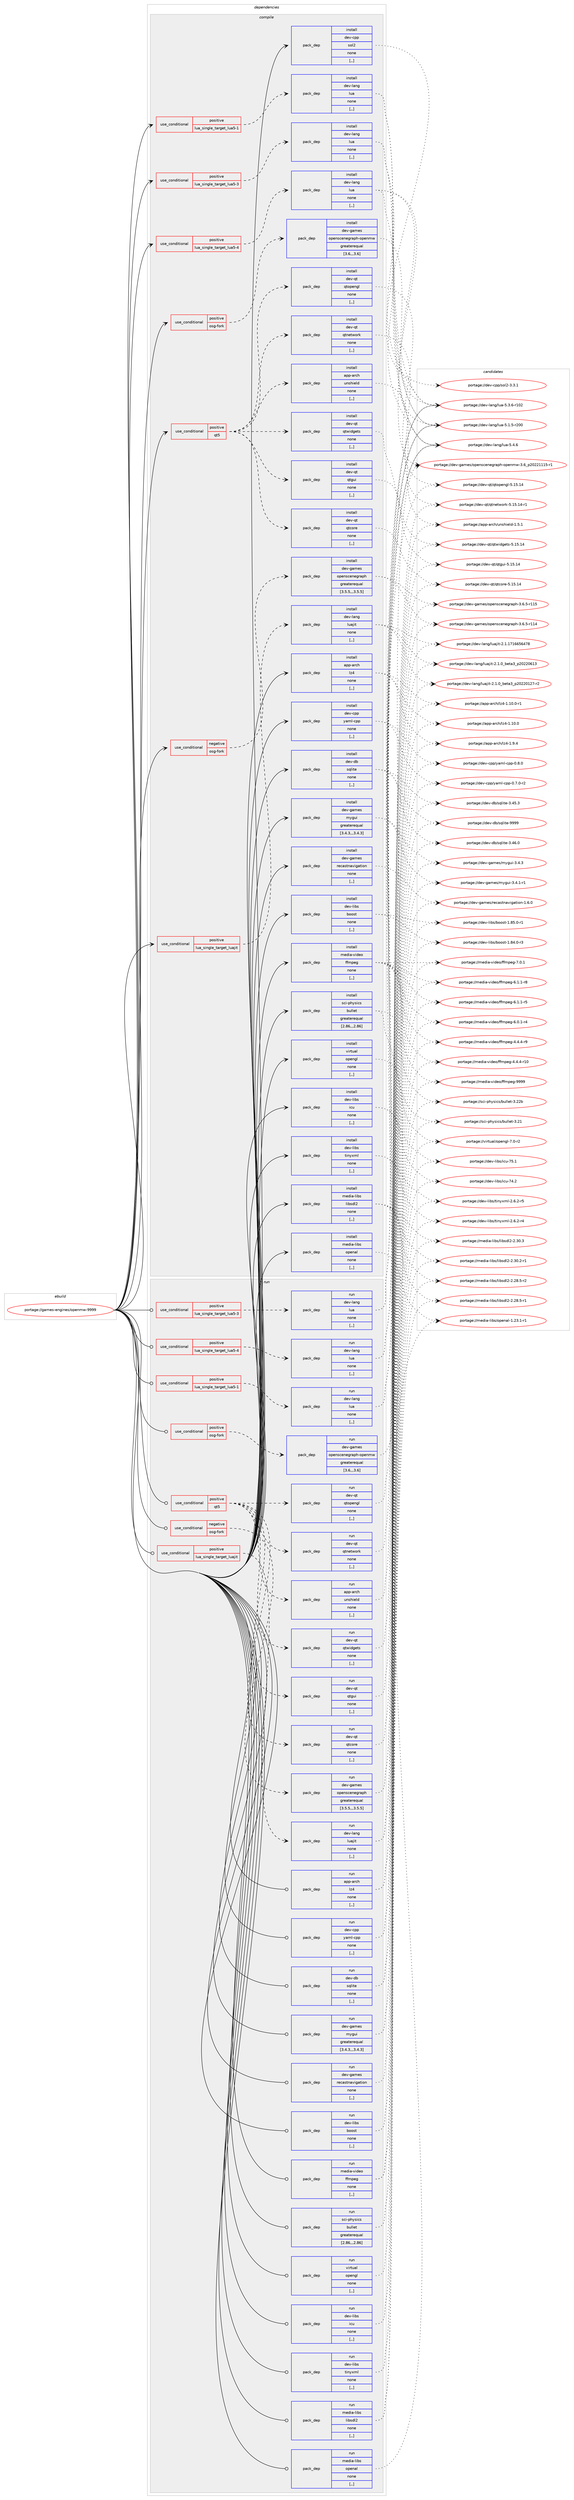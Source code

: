 digraph prolog {

# *************
# Graph options
# *************

newrank=true;
concentrate=true;
compound=true;
graph [rankdir=LR,fontname=Helvetica,fontsize=10,ranksep=1.5];#, ranksep=2.5, nodesep=0.2];
edge  [arrowhead=vee];
node  [fontname=Helvetica,fontsize=10];

# **********
# The ebuild
# **********

subgraph cluster_leftcol {
color=gray;
label=<<i>ebuild</i>>;
id [label="portage://games-engines/openmw-9999", color=red, width=4, href="../games-engines/openmw-9999.svg"];
}

# ****************
# The dependencies
# ****************

subgraph cluster_midcol {
color=gray;
label=<<i>dependencies</i>>;
subgraph cluster_compile {
fillcolor="#eeeeee";
style=filled;
label=<<i>compile</i>>;
subgraph cond63712 {
dependency228867 [label=<<TABLE BORDER="0" CELLBORDER="1" CELLSPACING="0" CELLPADDING="4"><TR><TD ROWSPAN="3" CELLPADDING="10">use_conditional</TD></TR><TR><TD>negative</TD></TR><TR><TD>osg-fork</TD></TR></TABLE>>, shape=none, color=red];
subgraph pack163662 {
dependency228868 [label=<<TABLE BORDER="0" CELLBORDER="1" CELLSPACING="0" CELLPADDING="4" WIDTH="220"><TR><TD ROWSPAN="6" CELLPADDING="30">pack_dep</TD></TR><TR><TD WIDTH="110">install</TD></TR><TR><TD>dev-games</TD></TR><TR><TD>openscenegraph</TD></TR><TR><TD>greaterequal</TD></TR><TR><TD>[3.5.5,,,3.5.5]</TD></TR></TABLE>>, shape=none, color=blue];
}
dependency228867:e -> dependency228868:w [weight=20,style="dashed",arrowhead="vee"];
}
id:e -> dependency228867:w [weight=20,style="solid",arrowhead="vee"];
subgraph cond63713 {
dependency228869 [label=<<TABLE BORDER="0" CELLBORDER="1" CELLSPACING="0" CELLPADDING="4"><TR><TD ROWSPAN="3" CELLPADDING="10">use_conditional</TD></TR><TR><TD>positive</TD></TR><TR><TD>lua_single_target_lua5-1</TD></TR></TABLE>>, shape=none, color=red];
subgraph pack163663 {
dependency228870 [label=<<TABLE BORDER="0" CELLBORDER="1" CELLSPACING="0" CELLPADDING="4" WIDTH="220"><TR><TD ROWSPAN="6" CELLPADDING="30">pack_dep</TD></TR><TR><TD WIDTH="110">install</TD></TR><TR><TD>dev-lang</TD></TR><TR><TD>lua</TD></TR><TR><TD>none</TD></TR><TR><TD>[,,]</TD></TR></TABLE>>, shape=none, color=blue];
}
dependency228869:e -> dependency228870:w [weight=20,style="dashed",arrowhead="vee"];
}
id:e -> dependency228869:w [weight=20,style="solid",arrowhead="vee"];
subgraph cond63714 {
dependency228871 [label=<<TABLE BORDER="0" CELLBORDER="1" CELLSPACING="0" CELLPADDING="4"><TR><TD ROWSPAN="3" CELLPADDING="10">use_conditional</TD></TR><TR><TD>positive</TD></TR><TR><TD>lua_single_target_lua5-3</TD></TR></TABLE>>, shape=none, color=red];
subgraph pack163664 {
dependency228872 [label=<<TABLE BORDER="0" CELLBORDER="1" CELLSPACING="0" CELLPADDING="4" WIDTH="220"><TR><TD ROWSPAN="6" CELLPADDING="30">pack_dep</TD></TR><TR><TD WIDTH="110">install</TD></TR><TR><TD>dev-lang</TD></TR><TR><TD>lua</TD></TR><TR><TD>none</TD></TR><TR><TD>[,,]</TD></TR></TABLE>>, shape=none, color=blue];
}
dependency228871:e -> dependency228872:w [weight=20,style="dashed",arrowhead="vee"];
}
id:e -> dependency228871:w [weight=20,style="solid",arrowhead="vee"];
subgraph cond63715 {
dependency228873 [label=<<TABLE BORDER="0" CELLBORDER="1" CELLSPACING="0" CELLPADDING="4"><TR><TD ROWSPAN="3" CELLPADDING="10">use_conditional</TD></TR><TR><TD>positive</TD></TR><TR><TD>lua_single_target_lua5-4</TD></TR></TABLE>>, shape=none, color=red];
subgraph pack163665 {
dependency228874 [label=<<TABLE BORDER="0" CELLBORDER="1" CELLSPACING="0" CELLPADDING="4" WIDTH="220"><TR><TD ROWSPAN="6" CELLPADDING="30">pack_dep</TD></TR><TR><TD WIDTH="110">install</TD></TR><TR><TD>dev-lang</TD></TR><TR><TD>lua</TD></TR><TR><TD>none</TD></TR><TR><TD>[,,]</TD></TR></TABLE>>, shape=none, color=blue];
}
dependency228873:e -> dependency228874:w [weight=20,style="dashed",arrowhead="vee"];
}
id:e -> dependency228873:w [weight=20,style="solid",arrowhead="vee"];
subgraph cond63716 {
dependency228875 [label=<<TABLE BORDER="0" CELLBORDER="1" CELLSPACING="0" CELLPADDING="4"><TR><TD ROWSPAN="3" CELLPADDING="10">use_conditional</TD></TR><TR><TD>positive</TD></TR><TR><TD>lua_single_target_luajit</TD></TR></TABLE>>, shape=none, color=red];
subgraph pack163666 {
dependency228876 [label=<<TABLE BORDER="0" CELLBORDER="1" CELLSPACING="0" CELLPADDING="4" WIDTH="220"><TR><TD ROWSPAN="6" CELLPADDING="30">pack_dep</TD></TR><TR><TD WIDTH="110">install</TD></TR><TR><TD>dev-lang</TD></TR><TR><TD>luajit</TD></TR><TR><TD>none</TD></TR><TR><TD>[,,]</TD></TR></TABLE>>, shape=none, color=blue];
}
dependency228875:e -> dependency228876:w [weight=20,style="dashed",arrowhead="vee"];
}
id:e -> dependency228875:w [weight=20,style="solid",arrowhead="vee"];
subgraph cond63717 {
dependency228877 [label=<<TABLE BORDER="0" CELLBORDER="1" CELLSPACING="0" CELLPADDING="4"><TR><TD ROWSPAN="3" CELLPADDING="10">use_conditional</TD></TR><TR><TD>positive</TD></TR><TR><TD>osg-fork</TD></TR></TABLE>>, shape=none, color=red];
subgraph pack163667 {
dependency228878 [label=<<TABLE BORDER="0" CELLBORDER="1" CELLSPACING="0" CELLPADDING="4" WIDTH="220"><TR><TD ROWSPAN="6" CELLPADDING="30">pack_dep</TD></TR><TR><TD WIDTH="110">install</TD></TR><TR><TD>dev-games</TD></TR><TR><TD>openscenegraph-openmw</TD></TR><TR><TD>greaterequal</TD></TR><TR><TD>[3.6,,,3.6]</TD></TR></TABLE>>, shape=none, color=blue];
}
dependency228877:e -> dependency228878:w [weight=20,style="dashed",arrowhead="vee"];
}
id:e -> dependency228877:w [weight=20,style="solid",arrowhead="vee"];
subgraph cond63718 {
dependency228879 [label=<<TABLE BORDER="0" CELLBORDER="1" CELLSPACING="0" CELLPADDING="4"><TR><TD ROWSPAN="3" CELLPADDING="10">use_conditional</TD></TR><TR><TD>positive</TD></TR><TR><TD>qt5</TD></TR></TABLE>>, shape=none, color=red];
subgraph pack163668 {
dependency228880 [label=<<TABLE BORDER="0" CELLBORDER="1" CELLSPACING="0" CELLPADDING="4" WIDTH="220"><TR><TD ROWSPAN="6" CELLPADDING="30">pack_dep</TD></TR><TR><TD WIDTH="110">install</TD></TR><TR><TD>app-arch</TD></TR><TR><TD>unshield</TD></TR><TR><TD>none</TD></TR><TR><TD>[,,]</TD></TR></TABLE>>, shape=none, color=blue];
}
dependency228879:e -> dependency228880:w [weight=20,style="dashed",arrowhead="vee"];
subgraph pack163669 {
dependency228881 [label=<<TABLE BORDER="0" CELLBORDER="1" CELLSPACING="0" CELLPADDING="4" WIDTH="220"><TR><TD ROWSPAN="6" CELLPADDING="30">pack_dep</TD></TR><TR><TD WIDTH="110">install</TD></TR><TR><TD>dev-qt</TD></TR><TR><TD>qtcore</TD></TR><TR><TD>none</TD></TR><TR><TD>[,,]</TD></TR></TABLE>>, shape=none, color=blue];
}
dependency228879:e -> dependency228881:w [weight=20,style="dashed",arrowhead="vee"];
subgraph pack163670 {
dependency228882 [label=<<TABLE BORDER="0" CELLBORDER="1" CELLSPACING="0" CELLPADDING="4" WIDTH="220"><TR><TD ROWSPAN="6" CELLPADDING="30">pack_dep</TD></TR><TR><TD WIDTH="110">install</TD></TR><TR><TD>dev-qt</TD></TR><TR><TD>qtgui</TD></TR><TR><TD>none</TD></TR><TR><TD>[,,]</TD></TR></TABLE>>, shape=none, color=blue];
}
dependency228879:e -> dependency228882:w [weight=20,style="dashed",arrowhead="vee"];
subgraph pack163671 {
dependency228883 [label=<<TABLE BORDER="0" CELLBORDER="1" CELLSPACING="0" CELLPADDING="4" WIDTH="220"><TR><TD ROWSPAN="6" CELLPADDING="30">pack_dep</TD></TR><TR><TD WIDTH="110">install</TD></TR><TR><TD>dev-qt</TD></TR><TR><TD>qtnetwork</TD></TR><TR><TD>none</TD></TR><TR><TD>[,,]</TD></TR></TABLE>>, shape=none, color=blue];
}
dependency228879:e -> dependency228883:w [weight=20,style="dashed",arrowhead="vee"];
subgraph pack163672 {
dependency228884 [label=<<TABLE BORDER="0" CELLBORDER="1" CELLSPACING="0" CELLPADDING="4" WIDTH="220"><TR><TD ROWSPAN="6" CELLPADDING="30">pack_dep</TD></TR><TR><TD WIDTH="110">install</TD></TR><TR><TD>dev-qt</TD></TR><TR><TD>qtopengl</TD></TR><TR><TD>none</TD></TR><TR><TD>[,,]</TD></TR></TABLE>>, shape=none, color=blue];
}
dependency228879:e -> dependency228884:w [weight=20,style="dashed",arrowhead="vee"];
subgraph pack163673 {
dependency228885 [label=<<TABLE BORDER="0" CELLBORDER="1" CELLSPACING="0" CELLPADDING="4" WIDTH="220"><TR><TD ROWSPAN="6" CELLPADDING="30">pack_dep</TD></TR><TR><TD WIDTH="110">install</TD></TR><TR><TD>dev-qt</TD></TR><TR><TD>qtwidgets</TD></TR><TR><TD>none</TD></TR><TR><TD>[,,]</TD></TR></TABLE>>, shape=none, color=blue];
}
dependency228879:e -> dependency228885:w [weight=20,style="dashed",arrowhead="vee"];
}
id:e -> dependency228879:w [weight=20,style="solid",arrowhead="vee"];
subgraph pack163674 {
dependency228886 [label=<<TABLE BORDER="0" CELLBORDER="1" CELLSPACING="0" CELLPADDING="4" WIDTH="220"><TR><TD ROWSPAN="6" CELLPADDING="30">pack_dep</TD></TR><TR><TD WIDTH="110">install</TD></TR><TR><TD>app-arch</TD></TR><TR><TD>lz4</TD></TR><TR><TD>none</TD></TR><TR><TD>[,,]</TD></TR></TABLE>>, shape=none, color=blue];
}
id:e -> dependency228886:w [weight=20,style="solid",arrowhead="vee"];
subgraph pack163675 {
dependency228887 [label=<<TABLE BORDER="0" CELLBORDER="1" CELLSPACING="0" CELLPADDING="4" WIDTH="220"><TR><TD ROWSPAN="6" CELLPADDING="30">pack_dep</TD></TR><TR><TD WIDTH="110">install</TD></TR><TR><TD>dev-cpp</TD></TR><TR><TD>sol2</TD></TR><TR><TD>none</TD></TR><TR><TD>[,,]</TD></TR></TABLE>>, shape=none, color=blue];
}
id:e -> dependency228887:w [weight=20,style="solid",arrowhead="vee"];
subgraph pack163676 {
dependency228888 [label=<<TABLE BORDER="0" CELLBORDER="1" CELLSPACING="0" CELLPADDING="4" WIDTH="220"><TR><TD ROWSPAN="6" CELLPADDING="30">pack_dep</TD></TR><TR><TD WIDTH="110">install</TD></TR><TR><TD>dev-cpp</TD></TR><TR><TD>yaml-cpp</TD></TR><TR><TD>none</TD></TR><TR><TD>[,,]</TD></TR></TABLE>>, shape=none, color=blue];
}
id:e -> dependency228888:w [weight=20,style="solid",arrowhead="vee"];
subgraph pack163677 {
dependency228889 [label=<<TABLE BORDER="0" CELLBORDER="1" CELLSPACING="0" CELLPADDING="4" WIDTH="220"><TR><TD ROWSPAN="6" CELLPADDING="30">pack_dep</TD></TR><TR><TD WIDTH="110">install</TD></TR><TR><TD>dev-db</TD></TR><TR><TD>sqlite</TD></TR><TR><TD>none</TD></TR><TR><TD>[,,]</TD></TR></TABLE>>, shape=none, color=blue];
}
id:e -> dependency228889:w [weight=20,style="solid",arrowhead="vee"];
subgraph pack163678 {
dependency228890 [label=<<TABLE BORDER="0" CELLBORDER="1" CELLSPACING="0" CELLPADDING="4" WIDTH="220"><TR><TD ROWSPAN="6" CELLPADDING="30">pack_dep</TD></TR><TR><TD WIDTH="110">install</TD></TR><TR><TD>dev-games</TD></TR><TR><TD>mygui</TD></TR><TR><TD>greaterequal</TD></TR><TR><TD>[3.4.3,,,3.4.3]</TD></TR></TABLE>>, shape=none, color=blue];
}
id:e -> dependency228890:w [weight=20,style="solid",arrowhead="vee"];
subgraph pack163679 {
dependency228891 [label=<<TABLE BORDER="0" CELLBORDER="1" CELLSPACING="0" CELLPADDING="4" WIDTH="220"><TR><TD ROWSPAN="6" CELLPADDING="30">pack_dep</TD></TR><TR><TD WIDTH="110">install</TD></TR><TR><TD>dev-games</TD></TR><TR><TD>recastnavigation</TD></TR><TR><TD>none</TD></TR><TR><TD>[,,]</TD></TR></TABLE>>, shape=none, color=blue];
}
id:e -> dependency228891:w [weight=20,style="solid",arrowhead="vee"];
subgraph pack163680 {
dependency228892 [label=<<TABLE BORDER="0" CELLBORDER="1" CELLSPACING="0" CELLPADDING="4" WIDTH="220"><TR><TD ROWSPAN="6" CELLPADDING="30">pack_dep</TD></TR><TR><TD WIDTH="110">install</TD></TR><TR><TD>dev-libs</TD></TR><TR><TD>boost</TD></TR><TR><TD>none</TD></TR><TR><TD>[,,]</TD></TR></TABLE>>, shape=none, color=blue];
}
id:e -> dependency228892:w [weight=20,style="solid",arrowhead="vee"];
subgraph pack163681 {
dependency228893 [label=<<TABLE BORDER="0" CELLBORDER="1" CELLSPACING="0" CELLPADDING="4" WIDTH="220"><TR><TD ROWSPAN="6" CELLPADDING="30">pack_dep</TD></TR><TR><TD WIDTH="110">install</TD></TR><TR><TD>dev-libs</TD></TR><TR><TD>icu</TD></TR><TR><TD>none</TD></TR><TR><TD>[,,]</TD></TR></TABLE>>, shape=none, color=blue];
}
id:e -> dependency228893:w [weight=20,style="solid",arrowhead="vee"];
subgraph pack163682 {
dependency228894 [label=<<TABLE BORDER="0" CELLBORDER="1" CELLSPACING="0" CELLPADDING="4" WIDTH="220"><TR><TD ROWSPAN="6" CELLPADDING="30">pack_dep</TD></TR><TR><TD WIDTH="110">install</TD></TR><TR><TD>dev-libs</TD></TR><TR><TD>tinyxml</TD></TR><TR><TD>none</TD></TR><TR><TD>[,,]</TD></TR></TABLE>>, shape=none, color=blue];
}
id:e -> dependency228894:w [weight=20,style="solid",arrowhead="vee"];
subgraph pack163683 {
dependency228895 [label=<<TABLE BORDER="0" CELLBORDER="1" CELLSPACING="0" CELLPADDING="4" WIDTH="220"><TR><TD ROWSPAN="6" CELLPADDING="30">pack_dep</TD></TR><TR><TD WIDTH="110">install</TD></TR><TR><TD>media-libs</TD></TR><TR><TD>libsdl2</TD></TR><TR><TD>none</TD></TR><TR><TD>[,,]</TD></TR></TABLE>>, shape=none, color=blue];
}
id:e -> dependency228895:w [weight=20,style="solid",arrowhead="vee"];
subgraph pack163684 {
dependency228896 [label=<<TABLE BORDER="0" CELLBORDER="1" CELLSPACING="0" CELLPADDING="4" WIDTH="220"><TR><TD ROWSPAN="6" CELLPADDING="30">pack_dep</TD></TR><TR><TD WIDTH="110">install</TD></TR><TR><TD>media-libs</TD></TR><TR><TD>openal</TD></TR><TR><TD>none</TD></TR><TR><TD>[,,]</TD></TR></TABLE>>, shape=none, color=blue];
}
id:e -> dependency228896:w [weight=20,style="solid",arrowhead="vee"];
subgraph pack163685 {
dependency228897 [label=<<TABLE BORDER="0" CELLBORDER="1" CELLSPACING="0" CELLPADDING="4" WIDTH="220"><TR><TD ROWSPAN="6" CELLPADDING="30">pack_dep</TD></TR><TR><TD WIDTH="110">install</TD></TR><TR><TD>media-video</TD></TR><TR><TD>ffmpeg</TD></TR><TR><TD>none</TD></TR><TR><TD>[,,]</TD></TR></TABLE>>, shape=none, color=blue];
}
id:e -> dependency228897:w [weight=20,style="solid",arrowhead="vee"];
subgraph pack163686 {
dependency228898 [label=<<TABLE BORDER="0" CELLBORDER="1" CELLSPACING="0" CELLPADDING="4" WIDTH="220"><TR><TD ROWSPAN="6" CELLPADDING="30">pack_dep</TD></TR><TR><TD WIDTH="110">install</TD></TR><TR><TD>sci-physics</TD></TR><TR><TD>bullet</TD></TR><TR><TD>greaterequal</TD></TR><TR><TD>[2.86,,,2.86]</TD></TR></TABLE>>, shape=none, color=blue];
}
id:e -> dependency228898:w [weight=20,style="solid",arrowhead="vee"];
subgraph pack163687 {
dependency228899 [label=<<TABLE BORDER="0" CELLBORDER="1" CELLSPACING="0" CELLPADDING="4" WIDTH="220"><TR><TD ROWSPAN="6" CELLPADDING="30">pack_dep</TD></TR><TR><TD WIDTH="110">install</TD></TR><TR><TD>virtual</TD></TR><TR><TD>opengl</TD></TR><TR><TD>none</TD></TR><TR><TD>[,,]</TD></TR></TABLE>>, shape=none, color=blue];
}
id:e -> dependency228899:w [weight=20,style="solid",arrowhead="vee"];
}
subgraph cluster_compileandrun {
fillcolor="#eeeeee";
style=filled;
label=<<i>compile and run</i>>;
}
subgraph cluster_run {
fillcolor="#eeeeee";
style=filled;
label=<<i>run</i>>;
subgraph cond63719 {
dependency228900 [label=<<TABLE BORDER="0" CELLBORDER="1" CELLSPACING="0" CELLPADDING="4"><TR><TD ROWSPAN="3" CELLPADDING="10">use_conditional</TD></TR><TR><TD>negative</TD></TR><TR><TD>osg-fork</TD></TR></TABLE>>, shape=none, color=red];
subgraph pack163688 {
dependency228901 [label=<<TABLE BORDER="0" CELLBORDER="1" CELLSPACING="0" CELLPADDING="4" WIDTH="220"><TR><TD ROWSPAN="6" CELLPADDING="30">pack_dep</TD></TR><TR><TD WIDTH="110">run</TD></TR><TR><TD>dev-games</TD></TR><TR><TD>openscenegraph</TD></TR><TR><TD>greaterequal</TD></TR><TR><TD>[3.5.5,,,3.5.5]</TD></TR></TABLE>>, shape=none, color=blue];
}
dependency228900:e -> dependency228901:w [weight=20,style="dashed",arrowhead="vee"];
}
id:e -> dependency228900:w [weight=20,style="solid",arrowhead="odot"];
subgraph cond63720 {
dependency228902 [label=<<TABLE BORDER="0" CELLBORDER="1" CELLSPACING="0" CELLPADDING="4"><TR><TD ROWSPAN="3" CELLPADDING="10">use_conditional</TD></TR><TR><TD>positive</TD></TR><TR><TD>lua_single_target_lua5-1</TD></TR></TABLE>>, shape=none, color=red];
subgraph pack163689 {
dependency228903 [label=<<TABLE BORDER="0" CELLBORDER="1" CELLSPACING="0" CELLPADDING="4" WIDTH="220"><TR><TD ROWSPAN="6" CELLPADDING="30">pack_dep</TD></TR><TR><TD WIDTH="110">run</TD></TR><TR><TD>dev-lang</TD></TR><TR><TD>lua</TD></TR><TR><TD>none</TD></TR><TR><TD>[,,]</TD></TR></TABLE>>, shape=none, color=blue];
}
dependency228902:e -> dependency228903:w [weight=20,style="dashed",arrowhead="vee"];
}
id:e -> dependency228902:w [weight=20,style="solid",arrowhead="odot"];
subgraph cond63721 {
dependency228904 [label=<<TABLE BORDER="0" CELLBORDER="1" CELLSPACING="0" CELLPADDING="4"><TR><TD ROWSPAN="3" CELLPADDING="10">use_conditional</TD></TR><TR><TD>positive</TD></TR><TR><TD>lua_single_target_lua5-3</TD></TR></TABLE>>, shape=none, color=red];
subgraph pack163690 {
dependency228905 [label=<<TABLE BORDER="0" CELLBORDER="1" CELLSPACING="0" CELLPADDING="4" WIDTH="220"><TR><TD ROWSPAN="6" CELLPADDING="30">pack_dep</TD></TR><TR><TD WIDTH="110">run</TD></TR><TR><TD>dev-lang</TD></TR><TR><TD>lua</TD></TR><TR><TD>none</TD></TR><TR><TD>[,,]</TD></TR></TABLE>>, shape=none, color=blue];
}
dependency228904:e -> dependency228905:w [weight=20,style="dashed",arrowhead="vee"];
}
id:e -> dependency228904:w [weight=20,style="solid",arrowhead="odot"];
subgraph cond63722 {
dependency228906 [label=<<TABLE BORDER="0" CELLBORDER="1" CELLSPACING="0" CELLPADDING="4"><TR><TD ROWSPAN="3" CELLPADDING="10">use_conditional</TD></TR><TR><TD>positive</TD></TR><TR><TD>lua_single_target_lua5-4</TD></TR></TABLE>>, shape=none, color=red];
subgraph pack163691 {
dependency228907 [label=<<TABLE BORDER="0" CELLBORDER="1" CELLSPACING="0" CELLPADDING="4" WIDTH="220"><TR><TD ROWSPAN="6" CELLPADDING="30">pack_dep</TD></TR><TR><TD WIDTH="110">run</TD></TR><TR><TD>dev-lang</TD></TR><TR><TD>lua</TD></TR><TR><TD>none</TD></TR><TR><TD>[,,]</TD></TR></TABLE>>, shape=none, color=blue];
}
dependency228906:e -> dependency228907:w [weight=20,style="dashed",arrowhead="vee"];
}
id:e -> dependency228906:w [weight=20,style="solid",arrowhead="odot"];
subgraph cond63723 {
dependency228908 [label=<<TABLE BORDER="0" CELLBORDER="1" CELLSPACING="0" CELLPADDING="4"><TR><TD ROWSPAN="3" CELLPADDING="10">use_conditional</TD></TR><TR><TD>positive</TD></TR><TR><TD>lua_single_target_luajit</TD></TR></TABLE>>, shape=none, color=red];
subgraph pack163692 {
dependency228909 [label=<<TABLE BORDER="0" CELLBORDER="1" CELLSPACING="0" CELLPADDING="4" WIDTH="220"><TR><TD ROWSPAN="6" CELLPADDING="30">pack_dep</TD></TR><TR><TD WIDTH="110">run</TD></TR><TR><TD>dev-lang</TD></TR><TR><TD>luajit</TD></TR><TR><TD>none</TD></TR><TR><TD>[,,]</TD></TR></TABLE>>, shape=none, color=blue];
}
dependency228908:e -> dependency228909:w [weight=20,style="dashed",arrowhead="vee"];
}
id:e -> dependency228908:w [weight=20,style="solid",arrowhead="odot"];
subgraph cond63724 {
dependency228910 [label=<<TABLE BORDER="0" CELLBORDER="1" CELLSPACING="0" CELLPADDING="4"><TR><TD ROWSPAN="3" CELLPADDING="10">use_conditional</TD></TR><TR><TD>positive</TD></TR><TR><TD>osg-fork</TD></TR></TABLE>>, shape=none, color=red];
subgraph pack163693 {
dependency228911 [label=<<TABLE BORDER="0" CELLBORDER="1" CELLSPACING="0" CELLPADDING="4" WIDTH="220"><TR><TD ROWSPAN="6" CELLPADDING="30">pack_dep</TD></TR><TR><TD WIDTH="110">run</TD></TR><TR><TD>dev-games</TD></TR><TR><TD>openscenegraph-openmw</TD></TR><TR><TD>greaterequal</TD></TR><TR><TD>[3.6,,,3.6]</TD></TR></TABLE>>, shape=none, color=blue];
}
dependency228910:e -> dependency228911:w [weight=20,style="dashed",arrowhead="vee"];
}
id:e -> dependency228910:w [weight=20,style="solid",arrowhead="odot"];
subgraph cond63725 {
dependency228912 [label=<<TABLE BORDER="0" CELLBORDER="1" CELLSPACING="0" CELLPADDING="4"><TR><TD ROWSPAN="3" CELLPADDING="10">use_conditional</TD></TR><TR><TD>positive</TD></TR><TR><TD>qt5</TD></TR></TABLE>>, shape=none, color=red];
subgraph pack163694 {
dependency228913 [label=<<TABLE BORDER="0" CELLBORDER="1" CELLSPACING="0" CELLPADDING="4" WIDTH="220"><TR><TD ROWSPAN="6" CELLPADDING="30">pack_dep</TD></TR><TR><TD WIDTH="110">run</TD></TR><TR><TD>app-arch</TD></TR><TR><TD>unshield</TD></TR><TR><TD>none</TD></TR><TR><TD>[,,]</TD></TR></TABLE>>, shape=none, color=blue];
}
dependency228912:e -> dependency228913:w [weight=20,style="dashed",arrowhead="vee"];
subgraph pack163695 {
dependency228914 [label=<<TABLE BORDER="0" CELLBORDER="1" CELLSPACING="0" CELLPADDING="4" WIDTH="220"><TR><TD ROWSPAN="6" CELLPADDING="30">pack_dep</TD></TR><TR><TD WIDTH="110">run</TD></TR><TR><TD>dev-qt</TD></TR><TR><TD>qtcore</TD></TR><TR><TD>none</TD></TR><TR><TD>[,,]</TD></TR></TABLE>>, shape=none, color=blue];
}
dependency228912:e -> dependency228914:w [weight=20,style="dashed",arrowhead="vee"];
subgraph pack163696 {
dependency228915 [label=<<TABLE BORDER="0" CELLBORDER="1" CELLSPACING="0" CELLPADDING="4" WIDTH="220"><TR><TD ROWSPAN="6" CELLPADDING="30">pack_dep</TD></TR><TR><TD WIDTH="110">run</TD></TR><TR><TD>dev-qt</TD></TR><TR><TD>qtgui</TD></TR><TR><TD>none</TD></TR><TR><TD>[,,]</TD></TR></TABLE>>, shape=none, color=blue];
}
dependency228912:e -> dependency228915:w [weight=20,style="dashed",arrowhead="vee"];
subgraph pack163697 {
dependency228916 [label=<<TABLE BORDER="0" CELLBORDER="1" CELLSPACING="0" CELLPADDING="4" WIDTH="220"><TR><TD ROWSPAN="6" CELLPADDING="30">pack_dep</TD></TR><TR><TD WIDTH="110">run</TD></TR><TR><TD>dev-qt</TD></TR><TR><TD>qtnetwork</TD></TR><TR><TD>none</TD></TR><TR><TD>[,,]</TD></TR></TABLE>>, shape=none, color=blue];
}
dependency228912:e -> dependency228916:w [weight=20,style="dashed",arrowhead="vee"];
subgraph pack163698 {
dependency228917 [label=<<TABLE BORDER="0" CELLBORDER="1" CELLSPACING="0" CELLPADDING="4" WIDTH="220"><TR><TD ROWSPAN="6" CELLPADDING="30">pack_dep</TD></TR><TR><TD WIDTH="110">run</TD></TR><TR><TD>dev-qt</TD></TR><TR><TD>qtopengl</TD></TR><TR><TD>none</TD></TR><TR><TD>[,,]</TD></TR></TABLE>>, shape=none, color=blue];
}
dependency228912:e -> dependency228917:w [weight=20,style="dashed",arrowhead="vee"];
subgraph pack163699 {
dependency228918 [label=<<TABLE BORDER="0" CELLBORDER="1" CELLSPACING="0" CELLPADDING="4" WIDTH="220"><TR><TD ROWSPAN="6" CELLPADDING="30">pack_dep</TD></TR><TR><TD WIDTH="110">run</TD></TR><TR><TD>dev-qt</TD></TR><TR><TD>qtwidgets</TD></TR><TR><TD>none</TD></TR><TR><TD>[,,]</TD></TR></TABLE>>, shape=none, color=blue];
}
dependency228912:e -> dependency228918:w [weight=20,style="dashed",arrowhead="vee"];
}
id:e -> dependency228912:w [weight=20,style="solid",arrowhead="odot"];
subgraph pack163700 {
dependency228919 [label=<<TABLE BORDER="0" CELLBORDER="1" CELLSPACING="0" CELLPADDING="4" WIDTH="220"><TR><TD ROWSPAN="6" CELLPADDING="30">pack_dep</TD></TR><TR><TD WIDTH="110">run</TD></TR><TR><TD>app-arch</TD></TR><TR><TD>lz4</TD></TR><TR><TD>none</TD></TR><TR><TD>[,,]</TD></TR></TABLE>>, shape=none, color=blue];
}
id:e -> dependency228919:w [weight=20,style="solid",arrowhead="odot"];
subgraph pack163701 {
dependency228920 [label=<<TABLE BORDER="0" CELLBORDER="1" CELLSPACING="0" CELLPADDING="4" WIDTH="220"><TR><TD ROWSPAN="6" CELLPADDING="30">pack_dep</TD></TR><TR><TD WIDTH="110">run</TD></TR><TR><TD>dev-cpp</TD></TR><TR><TD>yaml-cpp</TD></TR><TR><TD>none</TD></TR><TR><TD>[,,]</TD></TR></TABLE>>, shape=none, color=blue];
}
id:e -> dependency228920:w [weight=20,style="solid",arrowhead="odot"];
subgraph pack163702 {
dependency228921 [label=<<TABLE BORDER="0" CELLBORDER="1" CELLSPACING="0" CELLPADDING="4" WIDTH="220"><TR><TD ROWSPAN="6" CELLPADDING="30">pack_dep</TD></TR><TR><TD WIDTH="110">run</TD></TR><TR><TD>dev-db</TD></TR><TR><TD>sqlite</TD></TR><TR><TD>none</TD></TR><TR><TD>[,,]</TD></TR></TABLE>>, shape=none, color=blue];
}
id:e -> dependency228921:w [weight=20,style="solid",arrowhead="odot"];
subgraph pack163703 {
dependency228922 [label=<<TABLE BORDER="0" CELLBORDER="1" CELLSPACING="0" CELLPADDING="4" WIDTH="220"><TR><TD ROWSPAN="6" CELLPADDING="30">pack_dep</TD></TR><TR><TD WIDTH="110">run</TD></TR><TR><TD>dev-games</TD></TR><TR><TD>mygui</TD></TR><TR><TD>greaterequal</TD></TR><TR><TD>[3.4.3,,,3.4.3]</TD></TR></TABLE>>, shape=none, color=blue];
}
id:e -> dependency228922:w [weight=20,style="solid",arrowhead="odot"];
subgraph pack163704 {
dependency228923 [label=<<TABLE BORDER="0" CELLBORDER="1" CELLSPACING="0" CELLPADDING="4" WIDTH="220"><TR><TD ROWSPAN="6" CELLPADDING="30">pack_dep</TD></TR><TR><TD WIDTH="110">run</TD></TR><TR><TD>dev-games</TD></TR><TR><TD>recastnavigation</TD></TR><TR><TD>none</TD></TR><TR><TD>[,,]</TD></TR></TABLE>>, shape=none, color=blue];
}
id:e -> dependency228923:w [weight=20,style="solid",arrowhead="odot"];
subgraph pack163705 {
dependency228924 [label=<<TABLE BORDER="0" CELLBORDER="1" CELLSPACING="0" CELLPADDING="4" WIDTH="220"><TR><TD ROWSPAN="6" CELLPADDING="30">pack_dep</TD></TR><TR><TD WIDTH="110">run</TD></TR><TR><TD>dev-libs</TD></TR><TR><TD>boost</TD></TR><TR><TD>none</TD></TR><TR><TD>[,,]</TD></TR></TABLE>>, shape=none, color=blue];
}
id:e -> dependency228924:w [weight=20,style="solid",arrowhead="odot"];
subgraph pack163706 {
dependency228925 [label=<<TABLE BORDER="0" CELLBORDER="1" CELLSPACING="0" CELLPADDING="4" WIDTH="220"><TR><TD ROWSPAN="6" CELLPADDING="30">pack_dep</TD></TR><TR><TD WIDTH="110">run</TD></TR><TR><TD>dev-libs</TD></TR><TR><TD>icu</TD></TR><TR><TD>none</TD></TR><TR><TD>[,,]</TD></TR></TABLE>>, shape=none, color=blue];
}
id:e -> dependency228925:w [weight=20,style="solid",arrowhead="odot"];
subgraph pack163707 {
dependency228926 [label=<<TABLE BORDER="0" CELLBORDER="1" CELLSPACING="0" CELLPADDING="4" WIDTH="220"><TR><TD ROWSPAN="6" CELLPADDING="30">pack_dep</TD></TR><TR><TD WIDTH="110">run</TD></TR><TR><TD>dev-libs</TD></TR><TR><TD>tinyxml</TD></TR><TR><TD>none</TD></TR><TR><TD>[,,]</TD></TR></TABLE>>, shape=none, color=blue];
}
id:e -> dependency228926:w [weight=20,style="solid",arrowhead="odot"];
subgraph pack163708 {
dependency228927 [label=<<TABLE BORDER="0" CELLBORDER="1" CELLSPACING="0" CELLPADDING="4" WIDTH="220"><TR><TD ROWSPAN="6" CELLPADDING="30">pack_dep</TD></TR><TR><TD WIDTH="110">run</TD></TR><TR><TD>media-libs</TD></TR><TR><TD>libsdl2</TD></TR><TR><TD>none</TD></TR><TR><TD>[,,]</TD></TR></TABLE>>, shape=none, color=blue];
}
id:e -> dependency228927:w [weight=20,style="solid",arrowhead="odot"];
subgraph pack163709 {
dependency228928 [label=<<TABLE BORDER="0" CELLBORDER="1" CELLSPACING="0" CELLPADDING="4" WIDTH="220"><TR><TD ROWSPAN="6" CELLPADDING="30">pack_dep</TD></TR><TR><TD WIDTH="110">run</TD></TR><TR><TD>media-libs</TD></TR><TR><TD>openal</TD></TR><TR><TD>none</TD></TR><TR><TD>[,,]</TD></TR></TABLE>>, shape=none, color=blue];
}
id:e -> dependency228928:w [weight=20,style="solid",arrowhead="odot"];
subgraph pack163710 {
dependency228929 [label=<<TABLE BORDER="0" CELLBORDER="1" CELLSPACING="0" CELLPADDING="4" WIDTH="220"><TR><TD ROWSPAN="6" CELLPADDING="30">pack_dep</TD></TR><TR><TD WIDTH="110">run</TD></TR><TR><TD>media-video</TD></TR><TR><TD>ffmpeg</TD></TR><TR><TD>none</TD></TR><TR><TD>[,,]</TD></TR></TABLE>>, shape=none, color=blue];
}
id:e -> dependency228929:w [weight=20,style="solid",arrowhead="odot"];
subgraph pack163711 {
dependency228930 [label=<<TABLE BORDER="0" CELLBORDER="1" CELLSPACING="0" CELLPADDING="4" WIDTH="220"><TR><TD ROWSPAN="6" CELLPADDING="30">pack_dep</TD></TR><TR><TD WIDTH="110">run</TD></TR><TR><TD>sci-physics</TD></TR><TR><TD>bullet</TD></TR><TR><TD>greaterequal</TD></TR><TR><TD>[2.86,,,2.86]</TD></TR></TABLE>>, shape=none, color=blue];
}
id:e -> dependency228930:w [weight=20,style="solid",arrowhead="odot"];
subgraph pack163712 {
dependency228931 [label=<<TABLE BORDER="0" CELLBORDER="1" CELLSPACING="0" CELLPADDING="4" WIDTH="220"><TR><TD ROWSPAN="6" CELLPADDING="30">pack_dep</TD></TR><TR><TD WIDTH="110">run</TD></TR><TR><TD>virtual</TD></TR><TR><TD>opengl</TD></TR><TR><TD>none</TD></TR><TR><TD>[,,]</TD></TR></TABLE>>, shape=none, color=blue];
}
id:e -> dependency228931:w [weight=20,style="solid",arrowhead="odot"];
}
}

# **************
# The candidates
# **************

subgraph cluster_choices {
rank=same;
color=gray;
label=<<i>candidates</i>>;

subgraph choice163662 {
color=black;
nodesep=1;
choice100101118451039710910111547111112101110115991011101011031149711210445514654465345114494953 [label="portage://dev-games/openscenegraph-3.6.5-r115", color=red, width=4,href="../dev-games/openscenegraph-3.6.5-r115.svg"];
choice100101118451039710910111547111112101110115991011101011031149711210445514654465345114494952 [label="portage://dev-games/openscenegraph-3.6.5-r114", color=red, width=4,href="../dev-games/openscenegraph-3.6.5-r114.svg"];
dependency228868:e -> choice100101118451039710910111547111112101110115991011101011031149711210445514654465345114494953:w [style=dotted,weight="100"];
dependency228868:e -> choice100101118451039710910111547111112101110115991011101011031149711210445514654465345114494952:w [style=dotted,weight="100"];
}
subgraph choice163663 {
color=black;
nodesep=1;
choice10010111845108971101034710811797455346524654 [label="portage://dev-lang/lua-5.4.6", color=red, width=4,href="../dev-lang/lua-5.4.6.svg"];
choice1001011184510897110103471081179745534651465445114494850 [label="portage://dev-lang/lua-5.3.6-r102", color=red, width=4,href="../dev-lang/lua-5.3.6-r102.svg"];
choice1001011184510897110103471081179745534649465345114504848 [label="portage://dev-lang/lua-5.1.5-r200", color=red, width=4,href="../dev-lang/lua-5.1.5-r200.svg"];
dependency228870:e -> choice10010111845108971101034710811797455346524654:w [style=dotted,weight="100"];
dependency228870:e -> choice1001011184510897110103471081179745534651465445114494850:w [style=dotted,weight="100"];
dependency228870:e -> choice1001011184510897110103471081179745534649465345114504848:w [style=dotted,weight="100"];
}
subgraph choice163664 {
color=black;
nodesep=1;
choice10010111845108971101034710811797455346524654 [label="portage://dev-lang/lua-5.4.6", color=red, width=4,href="../dev-lang/lua-5.4.6.svg"];
choice1001011184510897110103471081179745534651465445114494850 [label="portage://dev-lang/lua-5.3.6-r102", color=red, width=4,href="../dev-lang/lua-5.3.6-r102.svg"];
choice1001011184510897110103471081179745534649465345114504848 [label="portage://dev-lang/lua-5.1.5-r200", color=red, width=4,href="../dev-lang/lua-5.1.5-r200.svg"];
dependency228872:e -> choice10010111845108971101034710811797455346524654:w [style=dotted,weight="100"];
dependency228872:e -> choice1001011184510897110103471081179745534651465445114494850:w [style=dotted,weight="100"];
dependency228872:e -> choice1001011184510897110103471081179745534649465345114504848:w [style=dotted,weight="100"];
}
subgraph choice163665 {
color=black;
nodesep=1;
choice10010111845108971101034710811797455346524654 [label="portage://dev-lang/lua-5.4.6", color=red, width=4,href="../dev-lang/lua-5.4.6.svg"];
choice1001011184510897110103471081179745534651465445114494850 [label="portage://dev-lang/lua-5.3.6-r102", color=red, width=4,href="../dev-lang/lua-5.3.6-r102.svg"];
choice1001011184510897110103471081179745534649465345114504848 [label="portage://dev-lang/lua-5.1.5-r200", color=red, width=4,href="../dev-lang/lua-5.1.5-r200.svg"];
dependency228874:e -> choice10010111845108971101034710811797455346524654:w [style=dotted,weight="100"];
dependency228874:e -> choice1001011184510897110103471081179745534651465445114494850:w [style=dotted,weight="100"];
dependency228874:e -> choice1001011184510897110103471081179745534649465345114504848:w [style=dotted,weight="100"];
}
subgraph choice163666 {
color=black;
nodesep=1;
choice10010111845108971101034710811797106105116455046494649554954545354525556 [label="portage://dev-lang/luajit-2.1.1716656478", color=red, width=4,href="../dev-lang/luajit-2.1.1716656478.svg"];
choice1001011184510897110103471081179710610511645504649464895981011169751951125048505048544951 [label="portage://dev-lang/luajit-2.1.0_beta3_p20220613", color=red, width=4,href="../dev-lang/luajit-2.1.0_beta3_p20220613.svg"];
choice10010111845108971101034710811797106105116455046494648959810111697519511250485050484950554511450 [label="portage://dev-lang/luajit-2.1.0_beta3_p20220127-r2", color=red, width=4,href="../dev-lang/luajit-2.1.0_beta3_p20220127-r2.svg"];
dependency228876:e -> choice10010111845108971101034710811797106105116455046494649554954545354525556:w [style=dotted,weight="100"];
dependency228876:e -> choice1001011184510897110103471081179710610511645504649464895981011169751951125048505048544951:w [style=dotted,weight="100"];
dependency228876:e -> choice10010111845108971101034710811797106105116455046494648959810111697519511250485050484950554511450:w [style=dotted,weight="100"];
}
subgraph choice163667 {
color=black;
nodesep=1;
choice100101118451039710910111547111112101110115991011101011031149711210445111112101110109119455146549511250485050494949534511449 [label="portage://dev-games/openscenegraph-openmw-3.6_p20221115-r1", color=red, width=4,href="../dev-games/openscenegraph-openmw-3.6_p20221115-r1.svg"];
dependency228878:e -> choice100101118451039710910111547111112101110115991011101011031149711210445111112101110109119455146549511250485050494949534511449:w [style=dotted,weight="100"];
}
subgraph choice163668 {
color=black;
nodesep=1;
choice9711211245971149910447117110115104105101108100454946534649 [label="portage://app-arch/unshield-1.5.1", color=red, width=4,href="../app-arch/unshield-1.5.1.svg"];
dependency228880:e -> choice9711211245971149910447117110115104105101108100454946534649:w [style=dotted,weight="100"];
}
subgraph choice163669 {
color=black;
nodesep=1;
choice1001011184511311647113116991111141014553464953464952 [label="portage://dev-qt/qtcore-5.15.14", color=red, width=4,href="../dev-qt/qtcore-5.15.14.svg"];
dependency228881:e -> choice1001011184511311647113116991111141014553464953464952:w [style=dotted,weight="100"];
}
subgraph choice163670 {
color=black;
nodesep=1;
choice10010111845113116471131161031171054553464953464952 [label="portage://dev-qt/qtgui-5.15.14", color=red, width=4,href="../dev-qt/qtgui-5.15.14.svg"];
dependency228882:e -> choice10010111845113116471131161031171054553464953464952:w [style=dotted,weight="100"];
}
subgraph choice163671 {
color=black;
nodesep=1;
choice100101118451131164711311611010111611911111410745534649534649524511449 [label="portage://dev-qt/qtnetwork-5.15.14-r1", color=red, width=4,href="../dev-qt/qtnetwork-5.15.14-r1.svg"];
dependency228883:e -> choice100101118451131164711311611010111611911111410745534649534649524511449:w [style=dotted,weight="100"];
}
subgraph choice163672 {
color=black;
nodesep=1;
choice10010111845113116471131161111121011101031084553464953464952 [label="portage://dev-qt/qtopengl-5.15.14", color=red, width=4,href="../dev-qt/qtopengl-5.15.14.svg"];
dependency228884:e -> choice10010111845113116471131161111121011101031084553464953464952:w [style=dotted,weight="100"];
}
subgraph choice163673 {
color=black;
nodesep=1;
choice10010111845113116471131161191051001031011161154553464953464952 [label="portage://dev-qt/qtwidgets-5.15.14", color=red, width=4,href="../dev-qt/qtwidgets-5.15.14.svg"];
dependency228885:e -> choice10010111845113116471131161191051001031011161154553464953464952:w [style=dotted,weight="100"];
}
subgraph choice163674 {
color=black;
nodesep=1;
choice971121124597114991044710812252454946494846484511449 [label="portage://app-arch/lz4-1.10.0-r1", color=red, width=4,href="../app-arch/lz4-1.10.0-r1.svg"];
choice97112112459711499104471081225245494649484648 [label="portage://app-arch/lz4-1.10.0", color=red, width=4,href="../app-arch/lz4-1.10.0.svg"];
choice971121124597114991044710812252454946574652 [label="portage://app-arch/lz4-1.9.4", color=red, width=4,href="../app-arch/lz4-1.9.4.svg"];
dependency228886:e -> choice971121124597114991044710812252454946494846484511449:w [style=dotted,weight="100"];
dependency228886:e -> choice97112112459711499104471081225245494649484648:w [style=dotted,weight="100"];
dependency228886:e -> choice971121124597114991044710812252454946574652:w [style=dotted,weight="100"];
}
subgraph choice163675 {
color=black;
nodesep=1;
choice10010111845991121124711511110850455146514649 [label="portage://dev-cpp/sol2-3.3.1", color=red, width=4,href="../dev-cpp/sol2-3.3.1.svg"];
dependency228887:e -> choice10010111845991121124711511110850455146514649:w [style=dotted,weight="100"];
}
subgraph choice163676 {
color=black;
nodesep=1;
choice100101118459911211247121971091084599112112454846564648 [label="portage://dev-cpp/yaml-cpp-0.8.0", color=red, width=4,href="../dev-cpp/yaml-cpp-0.8.0.svg"];
choice1001011184599112112471219710910845991121124548465546484511450 [label="portage://dev-cpp/yaml-cpp-0.7.0-r2", color=red, width=4,href="../dev-cpp/yaml-cpp-0.7.0-r2.svg"];
dependency228888:e -> choice100101118459911211247121971091084599112112454846564648:w [style=dotted,weight="100"];
dependency228888:e -> choice1001011184599112112471219710910845991121124548465546484511450:w [style=dotted,weight="100"];
}
subgraph choice163677 {
color=black;
nodesep=1;
choice1001011184510098471151131081051161014557575757 [label="portage://dev-db/sqlite-9999", color=red, width=4,href="../dev-db/sqlite-9999.svg"];
choice10010111845100984711511310810511610145514652544648 [label="portage://dev-db/sqlite-3.46.0", color=red, width=4,href="../dev-db/sqlite-3.46.0.svg"];
choice10010111845100984711511310810511610145514652534651 [label="portage://dev-db/sqlite-3.45.3", color=red, width=4,href="../dev-db/sqlite-3.45.3.svg"];
dependency228889:e -> choice1001011184510098471151131081051161014557575757:w [style=dotted,weight="100"];
dependency228889:e -> choice10010111845100984711511310810511610145514652544648:w [style=dotted,weight="100"];
dependency228889:e -> choice10010111845100984711511310810511610145514652534651:w [style=dotted,weight="100"];
}
subgraph choice163678 {
color=black;
nodesep=1;
choice100101118451039710910111547109121103117105455146524651 [label="portage://dev-games/mygui-3.4.3", color=red, width=4,href="../dev-games/mygui-3.4.3.svg"];
choice1001011184510397109101115471091211031171054551465246494511449 [label="portage://dev-games/mygui-3.4.1-r1", color=red, width=4,href="../dev-games/mygui-3.4.1-r1.svg"];
dependency228890:e -> choice100101118451039710910111547109121103117105455146524651:w [style=dotted,weight="100"];
dependency228890:e -> choice1001011184510397109101115471091211031171054551465246494511449:w [style=dotted,weight="100"];
}
subgraph choice163679 {
color=black;
nodesep=1;
choice10010111845103971091011154711410199971151161109711810510397116105111110454946544648 [label="portage://dev-games/recastnavigation-1.6.0", color=red, width=4,href="../dev-games/recastnavigation-1.6.0.svg"];
dependency228891:e -> choice10010111845103971091011154711410199971151161109711810510397116105111110454946544648:w [style=dotted,weight="100"];
}
subgraph choice163680 {
color=black;
nodesep=1;
choice10010111845108105981154798111111115116454946565346484511449 [label="portage://dev-libs/boost-1.85.0-r1", color=red, width=4,href="../dev-libs/boost-1.85.0-r1.svg"];
choice10010111845108105981154798111111115116454946565246484511451 [label="portage://dev-libs/boost-1.84.0-r3", color=red, width=4,href="../dev-libs/boost-1.84.0-r3.svg"];
dependency228892:e -> choice10010111845108105981154798111111115116454946565346484511449:w [style=dotted,weight="100"];
dependency228892:e -> choice10010111845108105981154798111111115116454946565246484511451:w [style=dotted,weight="100"];
}
subgraph choice163681 {
color=black;
nodesep=1;
choice100101118451081059811547105991174555534649 [label="portage://dev-libs/icu-75.1", color=red, width=4,href="../dev-libs/icu-75.1.svg"];
choice100101118451081059811547105991174555524650 [label="portage://dev-libs/icu-74.2", color=red, width=4,href="../dev-libs/icu-74.2.svg"];
dependency228893:e -> choice100101118451081059811547105991174555534649:w [style=dotted,weight="100"];
dependency228893:e -> choice100101118451081059811547105991174555524650:w [style=dotted,weight="100"];
}
subgraph choice163682 {
color=black;
nodesep=1;
choice1001011184510810598115471161051101211201091084550465446504511453 [label="portage://dev-libs/tinyxml-2.6.2-r5", color=red, width=4,href="../dev-libs/tinyxml-2.6.2-r5.svg"];
choice1001011184510810598115471161051101211201091084550465446504511452 [label="portage://dev-libs/tinyxml-2.6.2-r4", color=red, width=4,href="../dev-libs/tinyxml-2.6.2-r4.svg"];
dependency228894:e -> choice1001011184510810598115471161051101211201091084550465446504511453:w [style=dotted,weight="100"];
dependency228894:e -> choice1001011184510810598115471161051101211201091084550465446504511452:w [style=dotted,weight="100"];
}
subgraph choice163683 {
color=black;
nodesep=1;
choice10910110010597451081059811547108105981151001085045504651484651 [label="portage://media-libs/libsdl2-2.30.3", color=red, width=4,href="../media-libs/libsdl2-2.30.3.svg"];
choice109101100105974510810598115471081059811510010850455046514846504511449 [label="portage://media-libs/libsdl2-2.30.2-r1", color=red, width=4,href="../media-libs/libsdl2-2.30.2-r1.svg"];
choice109101100105974510810598115471081059811510010850455046505646534511450 [label="portage://media-libs/libsdl2-2.28.5-r2", color=red, width=4,href="../media-libs/libsdl2-2.28.5-r2.svg"];
choice109101100105974510810598115471081059811510010850455046505646534511449 [label="portage://media-libs/libsdl2-2.28.5-r1", color=red, width=4,href="../media-libs/libsdl2-2.28.5-r1.svg"];
dependency228895:e -> choice10910110010597451081059811547108105981151001085045504651484651:w [style=dotted,weight="100"];
dependency228895:e -> choice109101100105974510810598115471081059811510010850455046514846504511449:w [style=dotted,weight="100"];
dependency228895:e -> choice109101100105974510810598115471081059811510010850455046505646534511450:w [style=dotted,weight="100"];
dependency228895:e -> choice109101100105974510810598115471081059811510010850455046505646534511449:w [style=dotted,weight="100"];
}
subgraph choice163684 {
color=black;
nodesep=1;
choice1091011001059745108105981154711111210111097108454946505146494511449 [label="portage://media-libs/openal-1.23.1-r1", color=red, width=4,href="../media-libs/openal-1.23.1-r1.svg"];
dependency228896:e -> choice1091011001059745108105981154711111210111097108454946505146494511449:w [style=dotted,weight="100"];
}
subgraph choice163685 {
color=black;
nodesep=1;
choice1091011001059745118105100101111471021021091121011034557575757 [label="portage://media-video/ffmpeg-9999", color=red, width=4,href="../media-video/ffmpeg-9999.svg"];
choice109101100105974511810510010111147102102109112101103455546484649 [label="portage://media-video/ffmpeg-7.0.1", color=red, width=4,href="../media-video/ffmpeg-7.0.1.svg"];
choice1091011001059745118105100101111471021021091121011034554464946494511456 [label="portage://media-video/ffmpeg-6.1.1-r8", color=red, width=4,href="../media-video/ffmpeg-6.1.1-r8.svg"];
choice1091011001059745118105100101111471021021091121011034554464946494511453 [label="portage://media-video/ffmpeg-6.1.1-r5", color=red, width=4,href="../media-video/ffmpeg-6.1.1-r5.svg"];
choice1091011001059745118105100101111471021021091121011034554464846494511452 [label="portage://media-video/ffmpeg-6.0.1-r4", color=red, width=4,href="../media-video/ffmpeg-6.0.1-r4.svg"];
choice1091011001059745118105100101111471021021091121011034552465246524511457 [label="portage://media-video/ffmpeg-4.4.4-r9", color=red, width=4,href="../media-video/ffmpeg-4.4.4-r9.svg"];
choice109101100105974511810510010111147102102109112101103455246524652451144948 [label="portage://media-video/ffmpeg-4.4.4-r10", color=red, width=4,href="../media-video/ffmpeg-4.4.4-r10.svg"];
dependency228897:e -> choice1091011001059745118105100101111471021021091121011034557575757:w [style=dotted,weight="100"];
dependency228897:e -> choice109101100105974511810510010111147102102109112101103455546484649:w [style=dotted,weight="100"];
dependency228897:e -> choice1091011001059745118105100101111471021021091121011034554464946494511456:w [style=dotted,weight="100"];
dependency228897:e -> choice1091011001059745118105100101111471021021091121011034554464946494511453:w [style=dotted,weight="100"];
dependency228897:e -> choice1091011001059745118105100101111471021021091121011034554464846494511452:w [style=dotted,weight="100"];
dependency228897:e -> choice1091011001059745118105100101111471021021091121011034552465246524511457:w [style=dotted,weight="100"];
dependency228897:e -> choice109101100105974511810510010111147102102109112101103455246524652451144948:w [style=dotted,weight="100"];
}
subgraph choice163686 {
color=black;
nodesep=1;
choice1159910545112104121115105991154798117108108101116455146505098 [label="portage://sci-physics/bullet-3.22b", color=red, width=4,href="../sci-physics/bullet-3.22b.svg"];
choice11599105451121041211151059911547981171081081011164551465049 [label="portage://sci-physics/bullet-3.21", color=red, width=4,href="../sci-physics/bullet-3.21.svg"];
dependency228898:e -> choice1159910545112104121115105991154798117108108101116455146505098:w [style=dotted,weight="100"];
dependency228898:e -> choice11599105451121041211151059911547981171081081011164551465049:w [style=dotted,weight="100"];
}
subgraph choice163687 {
color=black;
nodesep=1;
choice1181051141161179710847111112101110103108455546484511450 [label="portage://virtual/opengl-7.0-r2", color=red, width=4,href="../virtual/opengl-7.0-r2.svg"];
dependency228899:e -> choice1181051141161179710847111112101110103108455546484511450:w [style=dotted,weight="100"];
}
subgraph choice163688 {
color=black;
nodesep=1;
choice100101118451039710910111547111112101110115991011101011031149711210445514654465345114494953 [label="portage://dev-games/openscenegraph-3.6.5-r115", color=red, width=4,href="../dev-games/openscenegraph-3.6.5-r115.svg"];
choice100101118451039710910111547111112101110115991011101011031149711210445514654465345114494952 [label="portage://dev-games/openscenegraph-3.6.5-r114", color=red, width=4,href="../dev-games/openscenegraph-3.6.5-r114.svg"];
dependency228901:e -> choice100101118451039710910111547111112101110115991011101011031149711210445514654465345114494953:w [style=dotted,weight="100"];
dependency228901:e -> choice100101118451039710910111547111112101110115991011101011031149711210445514654465345114494952:w [style=dotted,weight="100"];
}
subgraph choice163689 {
color=black;
nodesep=1;
choice10010111845108971101034710811797455346524654 [label="portage://dev-lang/lua-5.4.6", color=red, width=4,href="../dev-lang/lua-5.4.6.svg"];
choice1001011184510897110103471081179745534651465445114494850 [label="portage://dev-lang/lua-5.3.6-r102", color=red, width=4,href="../dev-lang/lua-5.3.6-r102.svg"];
choice1001011184510897110103471081179745534649465345114504848 [label="portage://dev-lang/lua-5.1.5-r200", color=red, width=4,href="../dev-lang/lua-5.1.5-r200.svg"];
dependency228903:e -> choice10010111845108971101034710811797455346524654:w [style=dotted,weight="100"];
dependency228903:e -> choice1001011184510897110103471081179745534651465445114494850:w [style=dotted,weight="100"];
dependency228903:e -> choice1001011184510897110103471081179745534649465345114504848:w [style=dotted,weight="100"];
}
subgraph choice163690 {
color=black;
nodesep=1;
choice10010111845108971101034710811797455346524654 [label="portage://dev-lang/lua-5.4.6", color=red, width=4,href="../dev-lang/lua-5.4.6.svg"];
choice1001011184510897110103471081179745534651465445114494850 [label="portage://dev-lang/lua-5.3.6-r102", color=red, width=4,href="../dev-lang/lua-5.3.6-r102.svg"];
choice1001011184510897110103471081179745534649465345114504848 [label="portage://dev-lang/lua-5.1.5-r200", color=red, width=4,href="../dev-lang/lua-5.1.5-r200.svg"];
dependency228905:e -> choice10010111845108971101034710811797455346524654:w [style=dotted,weight="100"];
dependency228905:e -> choice1001011184510897110103471081179745534651465445114494850:w [style=dotted,weight="100"];
dependency228905:e -> choice1001011184510897110103471081179745534649465345114504848:w [style=dotted,weight="100"];
}
subgraph choice163691 {
color=black;
nodesep=1;
choice10010111845108971101034710811797455346524654 [label="portage://dev-lang/lua-5.4.6", color=red, width=4,href="../dev-lang/lua-5.4.6.svg"];
choice1001011184510897110103471081179745534651465445114494850 [label="portage://dev-lang/lua-5.3.6-r102", color=red, width=4,href="../dev-lang/lua-5.3.6-r102.svg"];
choice1001011184510897110103471081179745534649465345114504848 [label="portage://dev-lang/lua-5.1.5-r200", color=red, width=4,href="../dev-lang/lua-5.1.5-r200.svg"];
dependency228907:e -> choice10010111845108971101034710811797455346524654:w [style=dotted,weight="100"];
dependency228907:e -> choice1001011184510897110103471081179745534651465445114494850:w [style=dotted,weight="100"];
dependency228907:e -> choice1001011184510897110103471081179745534649465345114504848:w [style=dotted,weight="100"];
}
subgraph choice163692 {
color=black;
nodesep=1;
choice10010111845108971101034710811797106105116455046494649554954545354525556 [label="portage://dev-lang/luajit-2.1.1716656478", color=red, width=4,href="../dev-lang/luajit-2.1.1716656478.svg"];
choice1001011184510897110103471081179710610511645504649464895981011169751951125048505048544951 [label="portage://dev-lang/luajit-2.1.0_beta3_p20220613", color=red, width=4,href="../dev-lang/luajit-2.1.0_beta3_p20220613.svg"];
choice10010111845108971101034710811797106105116455046494648959810111697519511250485050484950554511450 [label="portage://dev-lang/luajit-2.1.0_beta3_p20220127-r2", color=red, width=4,href="../dev-lang/luajit-2.1.0_beta3_p20220127-r2.svg"];
dependency228909:e -> choice10010111845108971101034710811797106105116455046494649554954545354525556:w [style=dotted,weight="100"];
dependency228909:e -> choice1001011184510897110103471081179710610511645504649464895981011169751951125048505048544951:w [style=dotted,weight="100"];
dependency228909:e -> choice10010111845108971101034710811797106105116455046494648959810111697519511250485050484950554511450:w [style=dotted,weight="100"];
}
subgraph choice163693 {
color=black;
nodesep=1;
choice100101118451039710910111547111112101110115991011101011031149711210445111112101110109119455146549511250485050494949534511449 [label="portage://dev-games/openscenegraph-openmw-3.6_p20221115-r1", color=red, width=4,href="../dev-games/openscenegraph-openmw-3.6_p20221115-r1.svg"];
dependency228911:e -> choice100101118451039710910111547111112101110115991011101011031149711210445111112101110109119455146549511250485050494949534511449:w [style=dotted,weight="100"];
}
subgraph choice163694 {
color=black;
nodesep=1;
choice9711211245971149910447117110115104105101108100454946534649 [label="portage://app-arch/unshield-1.5.1", color=red, width=4,href="../app-arch/unshield-1.5.1.svg"];
dependency228913:e -> choice9711211245971149910447117110115104105101108100454946534649:w [style=dotted,weight="100"];
}
subgraph choice163695 {
color=black;
nodesep=1;
choice1001011184511311647113116991111141014553464953464952 [label="portage://dev-qt/qtcore-5.15.14", color=red, width=4,href="../dev-qt/qtcore-5.15.14.svg"];
dependency228914:e -> choice1001011184511311647113116991111141014553464953464952:w [style=dotted,weight="100"];
}
subgraph choice163696 {
color=black;
nodesep=1;
choice10010111845113116471131161031171054553464953464952 [label="portage://dev-qt/qtgui-5.15.14", color=red, width=4,href="../dev-qt/qtgui-5.15.14.svg"];
dependency228915:e -> choice10010111845113116471131161031171054553464953464952:w [style=dotted,weight="100"];
}
subgraph choice163697 {
color=black;
nodesep=1;
choice100101118451131164711311611010111611911111410745534649534649524511449 [label="portage://dev-qt/qtnetwork-5.15.14-r1", color=red, width=4,href="../dev-qt/qtnetwork-5.15.14-r1.svg"];
dependency228916:e -> choice100101118451131164711311611010111611911111410745534649534649524511449:w [style=dotted,weight="100"];
}
subgraph choice163698 {
color=black;
nodesep=1;
choice10010111845113116471131161111121011101031084553464953464952 [label="portage://dev-qt/qtopengl-5.15.14", color=red, width=4,href="../dev-qt/qtopengl-5.15.14.svg"];
dependency228917:e -> choice10010111845113116471131161111121011101031084553464953464952:w [style=dotted,weight="100"];
}
subgraph choice163699 {
color=black;
nodesep=1;
choice10010111845113116471131161191051001031011161154553464953464952 [label="portage://dev-qt/qtwidgets-5.15.14", color=red, width=4,href="../dev-qt/qtwidgets-5.15.14.svg"];
dependency228918:e -> choice10010111845113116471131161191051001031011161154553464953464952:w [style=dotted,weight="100"];
}
subgraph choice163700 {
color=black;
nodesep=1;
choice971121124597114991044710812252454946494846484511449 [label="portage://app-arch/lz4-1.10.0-r1", color=red, width=4,href="../app-arch/lz4-1.10.0-r1.svg"];
choice97112112459711499104471081225245494649484648 [label="portage://app-arch/lz4-1.10.0", color=red, width=4,href="../app-arch/lz4-1.10.0.svg"];
choice971121124597114991044710812252454946574652 [label="portage://app-arch/lz4-1.9.4", color=red, width=4,href="../app-arch/lz4-1.9.4.svg"];
dependency228919:e -> choice971121124597114991044710812252454946494846484511449:w [style=dotted,weight="100"];
dependency228919:e -> choice97112112459711499104471081225245494649484648:w [style=dotted,weight="100"];
dependency228919:e -> choice971121124597114991044710812252454946574652:w [style=dotted,weight="100"];
}
subgraph choice163701 {
color=black;
nodesep=1;
choice100101118459911211247121971091084599112112454846564648 [label="portage://dev-cpp/yaml-cpp-0.8.0", color=red, width=4,href="../dev-cpp/yaml-cpp-0.8.0.svg"];
choice1001011184599112112471219710910845991121124548465546484511450 [label="portage://dev-cpp/yaml-cpp-0.7.0-r2", color=red, width=4,href="../dev-cpp/yaml-cpp-0.7.0-r2.svg"];
dependency228920:e -> choice100101118459911211247121971091084599112112454846564648:w [style=dotted,weight="100"];
dependency228920:e -> choice1001011184599112112471219710910845991121124548465546484511450:w [style=dotted,weight="100"];
}
subgraph choice163702 {
color=black;
nodesep=1;
choice1001011184510098471151131081051161014557575757 [label="portage://dev-db/sqlite-9999", color=red, width=4,href="../dev-db/sqlite-9999.svg"];
choice10010111845100984711511310810511610145514652544648 [label="portage://dev-db/sqlite-3.46.0", color=red, width=4,href="../dev-db/sqlite-3.46.0.svg"];
choice10010111845100984711511310810511610145514652534651 [label="portage://dev-db/sqlite-3.45.3", color=red, width=4,href="../dev-db/sqlite-3.45.3.svg"];
dependency228921:e -> choice1001011184510098471151131081051161014557575757:w [style=dotted,weight="100"];
dependency228921:e -> choice10010111845100984711511310810511610145514652544648:w [style=dotted,weight="100"];
dependency228921:e -> choice10010111845100984711511310810511610145514652534651:w [style=dotted,weight="100"];
}
subgraph choice163703 {
color=black;
nodesep=1;
choice100101118451039710910111547109121103117105455146524651 [label="portage://dev-games/mygui-3.4.3", color=red, width=4,href="../dev-games/mygui-3.4.3.svg"];
choice1001011184510397109101115471091211031171054551465246494511449 [label="portage://dev-games/mygui-3.4.1-r1", color=red, width=4,href="../dev-games/mygui-3.4.1-r1.svg"];
dependency228922:e -> choice100101118451039710910111547109121103117105455146524651:w [style=dotted,weight="100"];
dependency228922:e -> choice1001011184510397109101115471091211031171054551465246494511449:w [style=dotted,weight="100"];
}
subgraph choice163704 {
color=black;
nodesep=1;
choice10010111845103971091011154711410199971151161109711810510397116105111110454946544648 [label="portage://dev-games/recastnavigation-1.6.0", color=red, width=4,href="../dev-games/recastnavigation-1.6.0.svg"];
dependency228923:e -> choice10010111845103971091011154711410199971151161109711810510397116105111110454946544648:w [style=dotted,weight="100"];
}
subgraph choice163705 {
color=black;
nodesep=1;
choice10010111845108105981154798111111115116454946565346484511449 [label="portage://dev-libs/boost-1.85.0-r1", color=red, width=4,href="../dev-libs/boost-1.85.0-r1.svg"];
choice10010111845108105981154798111111115116454946565246484511451 [label="portage://dev-libs/boost-1.84.0-r3", color=red, width=4,href="../dev-libs/boost-1.84.0-r3.svg"];
dependency228924:e -> choice10010111845108105981154798111111115116454946565346484511449:w [style=dotted,weight="100"];
dependency228924:e -> choice10010111845108105981154798111111115116454946565246484511451:w [style=dotted,weight="100"];
}
subgraph choice163706 {
color=black;
nodesep=1;
choice100101118451081059811547105991174555534649 [label="portage://dev-libs/icu-75.1", color=red, width=4,href="../dev-libs/icu-75.1.svg"];
choice100101118451081059811547105991174555524650 [label="portage://dev-libs/icu-74.2", color=red, width=4,href="../dev-libs/icu-74.2.svg"];
dependency228925:e -> choice100101118451081059811547105991174555534649:w [style=dotted,weight="100"];
dependency228925:e -> choice100101118451081059811547105991174555524650:w [style=dotted,weight="100"];
}
subgraph choice163707 {
color=black;
nodesep=1;
choice1001011184510810598115471161051101211201091084550465446504511453 [label="portage://dev-libs/tinyxml-2.6.2-r5", color=red, width=4,href="../dev-libs/tinyxml-2.6.2-r5.svg"];
choice1001011184510810598115471161051101211201091084550465446504511452 [label="portage://dev-libs/tinyxml-2.6.2-r4", color=red, width=4,href="../dev-libs/tinyxml-2.6.2-r4.svg"];
dependency228926:e -> choice1001011184510810598115471161051101211201091084550465446504511453:w [style=dotted,weight="100"];
dependency228926:e -> choice1001011184510810598115471161051101211201091084550465446504511452:w [style=dotted,weight="100"];
}
subgraph choice163708 {
color=black;
nodesep=1;
choice10910110010597451081059811547108105981151001085045504651484651 [label="portage://media-libs/libsdl2-2.30.3", color=red, width=4,href="../media-libs/libsdl2-2.30.3.svg"];
choice109101100105974510810598115471081059811510010850455046514846504511449 [label="portage://media-libs/libsdl2-2.30.2-r1", color=red, width=4,href="../media-libs/libsdl2-2.30.2-r1.svg"];
choice109101100105974510810598115471081059811510010850455046505646534511450 [label="portage://media-libs/libsdl2-2.28.5-r2", color=red, width=4,href="../media-libs/libsdl2-2.28.5-r2.svg"];
choice109101100105974510810598115471081059811510010850455046505646534511449 [label="portage://media-libs/libsdl2-2.28.5-r1", color=red, width=4,href="../media-libs/libsdl2-2.28.5-r1.svg"];
dependency228927:e -> choice10910110010597451081059811547108105981151001085045504651484651:w [style=dotted,weight="100"];
dependency228927:e -> choice109101100105974510810598115471081059811510010850455046514846504511449:w [style=dotted,weight="100"];
dependency228927:e -> choice109101100105974510810598115471081059811510010850455046505646534511450:w [style=dotted,weight="100"];
dependency228927:e -> choice109101100105974510810598115471081059811510010850455046505646534511449:w [style=dotted,weight="100"];
}
subgraph choice163709 {
color=black;
nodesep=1;
choice1091011001059745108105981154711111210111097108454946505146494511449 [label="portage://media-libs/openal-1.23.1-r1", color=red, width=4,href="../media-libs/openal-1.23.1-r1.svg"];
dependency228928:e -> choice1091011001059745108105981154711111210111097108454946505146494511449:w [style=dotted,weight="100"];
}
subgraph choice163710 {
color=black;
nodesep=1;
choice1091011001059745118105100101111471021021091121011034557575757 [label="portage://media-video/ffmpeg-9999", color=red, width=4,href="../media-video/ffmpeg-9999.svg"];
choice109101100105974511810510010111147102102109112101103455546484649 [label="portage://media-video/ffmpeg-7.0.1", color=red, width=4,href="../media-video/ffmpeg-7.0.1.svg"];
choice1091011001059745118105100101111471021021091121011034554464946494511456 [label="portage://media-video/ffmpeg-6.1.1-r8", color=red, width=4,href="../media-video/ffmpeg-6.1.1-r8.svg"];
choice1091011001059745118105100101111471021021091121011034554464946494511453 [label="portage://media-video/ffmpeg-6.1.1-r5", color=red, width=4,href="../media-video/ffmpeg-6.1.1-r5.svg"];
choice1091011001059745118105100101111471021021091121011034554464846494511452 [label="portage://media-video/ffmpeg-6.0.1-r4", color=red, width=4,href="../media-video/ffmpeg-6.0.1-r4.svg"];
choice1091011001059745118105100101111471021021091121011034552465246524511457 [label="portage://media-video/ffmpeg-4.4.4-r9", color=red, width=4,href="../media-video/ffmpeg-4.4.4-r9.svg"];
choice109101100105974511810510010111147102102109112101103455246524652451144948 [label="portage://media-video/ffmpeg-4.4.4-r10", color=red, width=4,href="../media-video/ffmpeg-4.4.4-r10.svg"];
dependency228929:e -> choice1091011001059745118105100101111471021021091121011034557575757:w [style=dotted,weight="100"];
dependency228929:e -> choice109101100105974511810510010111147102102109112101103455546484649:w [style=dotted,weight="100"];
dependency228929:e -> choice1091011001059745118105100101111471021021091121011034554464946494511456:w [style=dotted,weight="100"];
dependency228929:e -> choice1091011001059745118105100101111471021021091121011034554464946494511453:w [style=dotted,weight="100"];
dependency228929:e -> choice1091011001059745118105100101111471021021091121011034554464846494511452:w [style=dotted,weight="100"];
dependency228929:e -> choice1091011001059745118105100101111471021021091121011034552465246524511457:w [style=dotted,weight="100"];
dependency228929:e -> choice109101100105974511810510010111147102102109112101103455246524652451144948:w [style=dotted,weight="100"];
}
subgraph choice163711 {
color=black;
nodesep=1;
choice1159910545112104121115105991154798117108108101116455146505098 [label="portage://sci-physics/bullet-3.22b", color=red, width=4,href="../sci-physics/bullet-3.22b.svg"];
choice11599105451121041211151059911547981171081081011164551465049 [label="portage://sci-physics/bullet-3.21", color=red, width=4,href="../sci-physics/bullet-3.21.svg"];
dependency228930:e -> choice1159910545112104121115105991154798117108108101116455146505098:w [style=dotted,weight="100"];
dependency228930:e -> choice11599105451121041211151059911547981171081081011164551465049:w [style=dotted,weight="100"];
}
subgraph choice163712 {
color=black;
nodesep=1;
choice1181051141161179710847111112101110103108455546484511450 [label="portage://virtual/opengl-7.0-r2", color=red, width=4,href="../virtual/opengl-7.0-r2.svg"];
dependency228931:e -> choice1181051141161179710847111112101110103108455546484511450:w [style=dotted,weight="100"];
}
}

}
